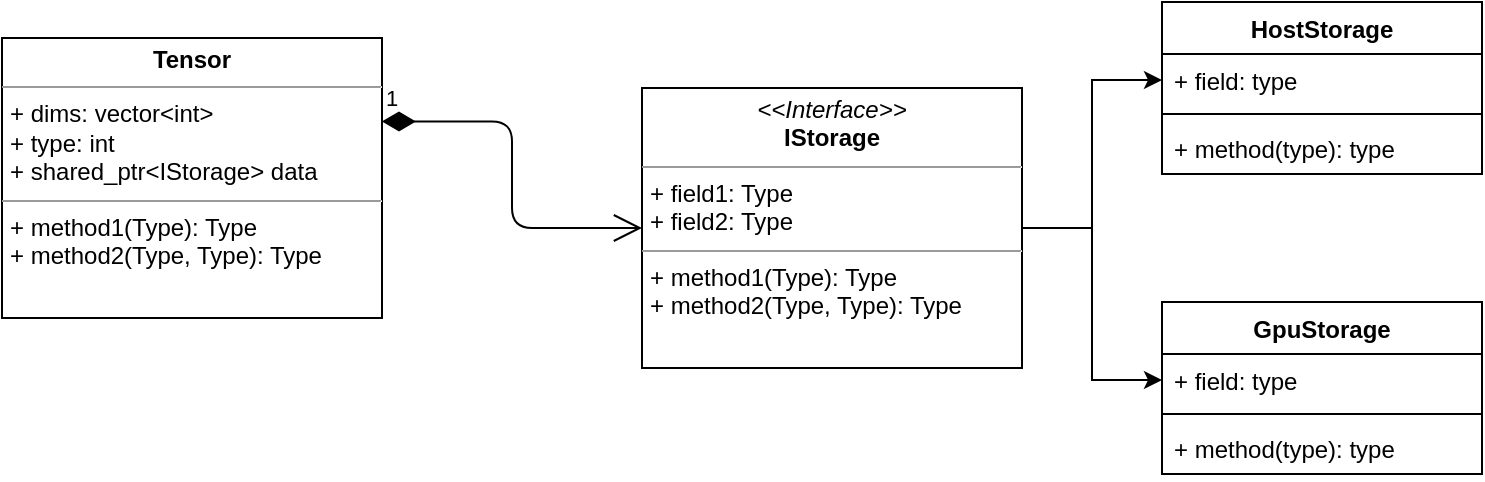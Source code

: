 <mxfile version="13.8.3" type="github">
  <diagram name="Page-1" id="6133507b-19e7-1e82-6fc7-422aa6c4b21f">
    <mxGraphModel dx="886" dy="464" grid="1" gridSize="10" guides="1" tooltips="1" connect="1" arrows="1" fold="1" page="1" pageScale="1" pageWidth="1100" pageHeight="850" background="#ffffff" math="0" shadow="0">
      <root>
        <mxCell id="0" />
        <mxCell id="1" parent="0" />
        <mxCell id="b94bc138ca980ef-1" value="&lt;p style=&quot;margin: 0px ; margin-top: 4px ; text-align: center&quot;&gt;&lt;b&gt;Tensor&lt;/b&gt;&lt;/p&gt;&lt;hr size=&quot;1&quot;&gt;&lt;p style=&quot;margin: 0px ; margin-left: 4px&quot;&gt;+ dims: vector&amp;lt;int&amp;gt;&lt;br&gt;+ type: int&lt;/p&gt;&lt;p style=&quot;margin: 0px ; margin-left: 4px&quot;&gt;+ shared_ptr&amp;lt;IStorage&amp;gt; data&lt;/p&gt;&lt;hr size=&quot;1&quot;&gt;&lt;p style=&quot;margin: 0px ; margin-left: 4px&quot;&gt;+ method1(Type): Type&lt;br&gt;+ method2(Type, Type): Type&lt;/p&gt;" style="verticalAlign=top;align=left;overflow=fill;fontSize=12;fontFamily=Helvetica;html=1;rounded=0;shadow=0;comic=0;labelBackgroundColor=none;strokeWidth=1" parent="1" vertex="1">
          <mxGeometry x="230" y="260" width="190" height="140" as="geometry" />
        </mxCell>
        <mxCell id="gxR76ny8Wjl-IfV-gMr0-20" style="edgeStyle=orthogonalEdgeStyle;rounded=0;orthogonalLoop=1;jettySize=auto;html=1;exitX=1;exitY=0.5;exitDx=0;exitDy=0;entryX=0;entryY=0.5;entryDx=0;entryDy=0;" edge="1" parent="1" source="gxR76ny8Wjl-IfV-gMr0-6" target="gxR76ny8Wjl-IfV-gMr0-9">
          <mxGeometry relative="1" as="geometry" />
        </mxCell>
        <mxCell id="gxR76ny8Wjl-IfV-gMr0-21" style="edgeStyle=orthogonalEdgeStyle;rounded=0;orthogonalLoop=1;jettySize=auto;html=1;entryX=0;entryY=0.5;entryDx=0;entryDy=0;" edge="1" parent="1" source="gxR76ny8Wjl-IfV-gMr0-6" target="gxR76ny8Wjl-IfV-gMr0-13">
          <mxGeometry relative="1" as="geometry" />
        </mxCell>
        <mxCell id="gxR76ny8Wjl-IfV-gMr0-6" value="&lt;p style=&quot;margin: 0px ; margin-top: 4px ; text-align: center&quot;&gt;&lt;i&gt;&amp;lt;&amp;lt;Interface&amp;gt;&amp;gt;&lt;/i&gt;&lt;br&gt;&lt;b&gt;IStorage&lt;/b&gt;&lt;/p&gt;&lt;hr size=&quot;1&quot;&gt;&lt;p style=&quot;margin: 0px ; margin-left: 4px&quot;&gt;+ field1: Type&lt;br&gt;+ field2: Type&lt;/p&gt;&lt;hr size=&quot;1&quot;&gt;&lt;p style=&quot;margin: 0px ; margin-left: 4px&quot;&gt;+ method1(Type): Type&lt;br&gt;+ method2(Type, Type): Type&lt;/p&gt;" style="verticalAlign=top;align=left;overflow=fill;fontSize=12;fontFamily=Helvetica;html=1;rounded=0;shadow=0;comic=0;labelBackgroundColor=none;strokeWidth=1" vertex="1" parent="1">
          <mxGeometry x="550" y="285" width="190" height="140" as="geometry" />
        </mxCell>
        <mxCell id="gxR76ny8Wjl-IfV-gMr0-7" value="1" style="endArrow=open;html=1;endSize=12;startArrow=diamondThin;startSize=14;startFill=1;edgeStyle=orthogonalEdgeStyle;align=left;verticalAlign=bottom;entryX=0;entryY=0.5;entryDx=0;entryDy=0;exitX=1;exitY=0.298;exitDx=0;exitDy=0;exitPerimeter=0;" edge="1" parent="1" source="b94bc138ca980ef-1" target="gxR76ny8Wjl-IfV-gMr0-6">
          <mxGeometry x="-1" y="3" relative="1" as="geometry">
            <mxPoint x="440" y="540" as="sourcePoint" />
            <mxPoint x="600" y="540" as="targetPoint" />
          </mxGeometry>
        </mxCell>
        <mxCell id="gxR76ny8Wjl-IfV-gMr0-8" value="HostStorage&#xa;" style="swimlane;fontStyle=1;align=center;verticalAlign=top;childLayout=stackLayout;horizontal=1;startSize=26;horizontalStack=0;resizeParent=1;resizeParentMax=0;resizeLast=0;collapsible=1;marginBottom=0;" vertex="1" parent="1">
          <mxGeometry x="810" y="242" width="160" height="86" as="geometry" />
        </mxCell>
        <mxCell id="gxR76ny8Wjl-IfV-gMr0-9" value="+ field: type" style="text;strokeColor=none;fillColor=none;align=left;verticalAlign=top;spacingLeft=4;spacingRight=4;overflow=hidden;rotatable=0;points=[[0,0.5],[1,0.5]];portConstraint=eastwest;" vertex="1" parent="gxR76ny8Wjl-IfV-gMr0-8">
          <mxGeometry y="26" width="160" height="26" as="geometry" />
        </mxCell>
        <mxCell id="gxR76ny8Wjl-IfV-gMr0-10" value="" style="line;strokeWidth=1;fillColor=none;align=left;verticalAlign=middle;spacingTop=-1;spacingLeft=3;spacingRight=3;rotatable=0;labelPosition=right;points=[];portConstraint=eastwest;" vertex="1" parent="gxR76ny8Wjl-IfV-gMr0-8">
          <mxGeometry y="52" width="160" height="8" as="geometry" />
        </mxCell>
        <mxCell id="gxR76ny8Wjl-IfV-gMr0-11" value="+ method(type): type" style="text;strokeColor=none;fillColor=none;align=left;verticalAlign=top;spacingLeft=4;spacingRight=4;overflow=hidden;rotatable=0;points=[[0,0.5],[1,0.5]];portConstraint=eastwest;" vertex="1" parent="gxR76ny8Wjl-IfV-gMr0-8">
          <mxGeometry y="60" width="160" height="26" as="geometry" />
        </mxCell>
        <mxCell id="gxR76ny8Wjl-IfV-gMr0-12" value="GpuStorage" style="swimlane;fontStyle=1;align=center;verticalAlign=top;childLayout=stackLayout;horizontal=1;startSize=26;horizontalStack=0;resizeParent=1;resizeParentMax=0;resizeLast=0;collapsible=1;marginBottom=0;" vertex="1" parent="1">
          <mxGeometry x="810" y="392" width="160" height="86" as="geometry" />
        </mxCell>
        <mxCell id="gxR76ny8Wjl-IfV-gMr0-13" value="+ field: type" style="text;strokeColor=none;fillColor=none;align=left;verticalAlign=top;spacingLeft=4;spacingRight=4;overflow=hidden;rotatable=0;points=[[0,0.5],[1,0.5]];portConstraint=eastwest;" vertex="1" parent="gxR76ny8Wjl-IfV-gMr0-12">
          <mxGeometry y="26" width="160" height="26" as="geometry" />
        </mxCell>
        <mxCell id="gxR76ny8Wjl-IfV-gMr0-14" value="" style="line;strokeWidth=1;fillColor=none;align=left;verticalAlign=middle;spacingTop=-1;spacingLeft=3;spacingRight=3;rotatable=0;labelPosition=right;points=[];portConstraint=eastwest;" vertex="1" parent="gxR76ny8Wjl-IfV-gMr0-12">
          <mxGeometry y="52" width="160" height="8" as="geometry" />
        </mxCell>
        <mxCell id="gxR76ny8Wjl-IfV-gMr0-15" value="+ method(type): type" style="text;strokeColor=none;fillColor=none;align=left;verticalAlign=top;spacingLeft=4;spacingRight=4;overflow=hidden;rotatable=0;points=[[0,0.5],[1,0.5]];portConstraint=eastwest;" vertex="1" parent="gxR76ny8Wjl-IfV-gMr0-12">
          <mxGeometry y="60" width="160" height="26" as="geometry" />
        </mxCell>
      </root>
    </mxGraphModel>
  </diagram>
</mxfile>
